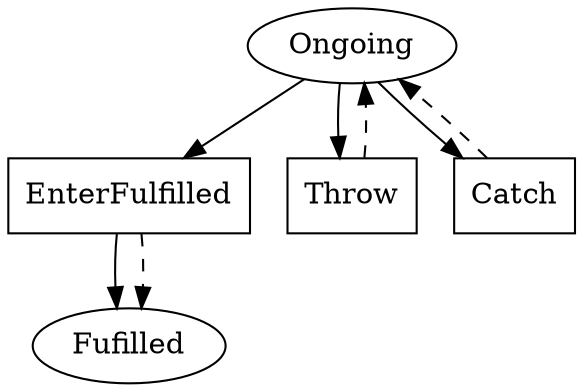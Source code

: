 // THIS IS A GENERATED FILE. DO NOT EDIT.

digraph test_contract_2_for_must_later {    
    Fulfilled[label=Fufilled];
    Ongoing[label=Ongoing]
    
    EnterFulfilled[label=EnterFufilled,shape=box]; 
    Throw[label=Throw,shape=box];
	Catch[label=Catch,shape=box];
	EnterFulfilled[label=EnterFulfilled,shape=box]    
    
    EnterFulfilled -> Fulfilled;
    
    Ongoing -> Throw;
	Ongoing -> EnterFulfilled;
	Ongoing -> Catch
    
    Throw -> Ongoing [style=dashed];
	Catch -> Ongoing [style=dashed];
	EnterFulfilled -> Fulfilled [style=dashed];
	     
    
       
}